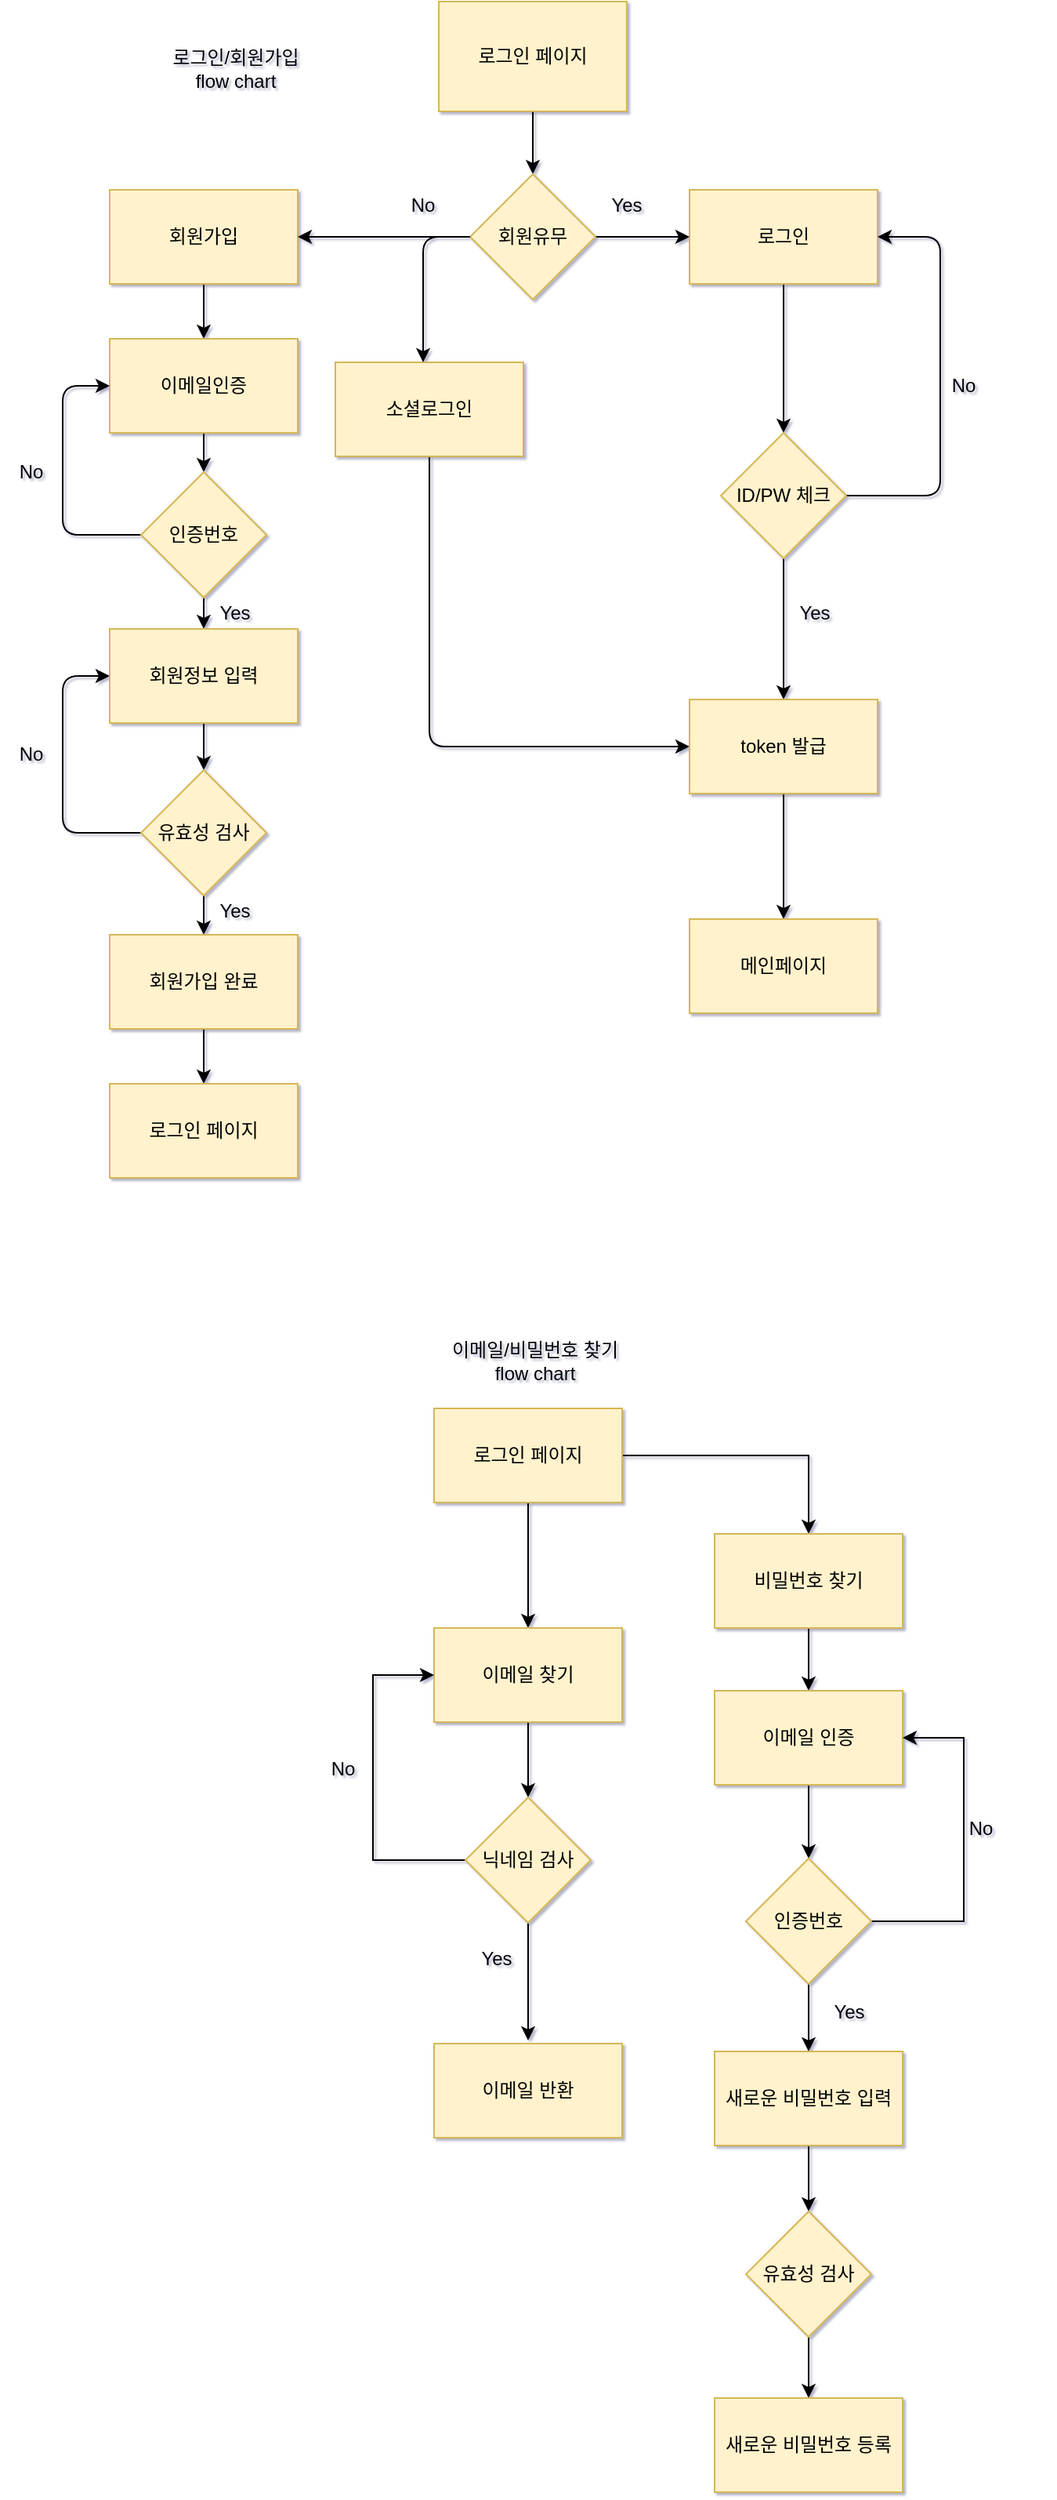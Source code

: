 <mxfile version="14.7.0" type="github">
  <diagram id="h5wG69jUnX-wgpqaN0SR" name="Page-1">
    <mxGraphModel dx="1422" dy="762" grid="0" gridSize="10" guides="1" tooltips="1" connect="1" arrows="1" fold="1" page="0" pageScale="1" pageWidth="827" pageHeight="1169" background="none" math="0" shadow="1">
      <root>
        <mxCell id="0" />
        <mxCell id="1" parent="0" />
        <mxCell id="7YHZf2KEgaN3K6T-sw89-8" value="" style="edgeStyle=orthogonalEdgeStyle;orthogonalLoop=1;jettySize=auto;html=1;" parent="1" source="7YHZf2KEgaN3K6T-sw89-1" target="7YHZf2KEgaN3K6T-sw89-7" edge="1">
          <mxGeometry relative="1" as="geometry" />
        </mxCell>
        <mxCell id="7YHZf2KEgaN3K6T-sw89-1" value="로그인 페이지" style="whiteSpace=wrap;html=1;fillColor=#fff2cc;strokeColor=#d6b656;" parent="1" vertex="1">
          <mxGeometry x="360" y="80" width="120" height="70" as="geometry" />
        </mxCell>
        <mxCell id="7YHZf2KEgaN3K6T-sw89-32" value="" style="edgeStyle=orthogonalEdgeStyle;orthogonalLoop=1;jettySize=auto;html=1;" parent="1" source="7YHZf2KEgaN3K6T-sw89-3" target="7YHZf2KEgaN3K6T-sw89-31" edge="1">
          <mxGeometry relative="1" as="geometry" />
        </mxCell>
        <mxCell id="7YHZf2KEgaN3K6T-sw89-3" value="회원가입" style="whiteSpace=wrap;html=1;fillColor=#fff2cc;strokeColor=#d6b656;" parent="1" vertex="1">
          <mxGeometry x="150" y="200" width="120" height="60" as="geometry" />
        </mxCell>
        <mxCell id="7YHZf2KEgaN3K6T-sw89-16" value="" style="edgeStyle=orthogonalEdgeStyle;orthogonalLoop=1;jettySize=auto;html=1;" parent="1" source="7YHZf2KEgaN3K6T-sw89-5" target="7YHZf2KEgaN3K6T-sw89-15" edge="1">
          <mxGeometry relative="1" as="geometry" />
        </mxCell>
        <mxCell id="7YHZf2KEgaN3K6T-sw89-5" value="로그인" style="whiteSpace=wrap;html=1;fillColor=#fff2cc;strokeColor=#d6b656;" parent="1" vertex="1">
          <mxGeometry x="520" y="200" width="120" height="60" as="geometry" />
        </mxCell>
        <mxCell id="7YHZf2KEgaN3K6T-sw89-9" value="" style="edgeStyle=orthogonalEdgeStyle;orthogonalLoop=1;jettySize=auto;html=1;" parent="1" source="7YHZf2KEgaN3K6T-sw89-7" target="7YHZf2KEgaN3K6T-sw89-3" edge="1">
          <mxGeometry relative="1" as="geometry">
            <Array as="points">
              <mxPoint x="330" y="230" />
              <mxPoint x="330" y="230" />
            </Array>
          </mxGeometry>
        </mxCell>
        <mxCell id="7YHZf2KEgaN3K6T-sw89-10" value="" style="edgeStyle=orthogonalEdgeStyle;orthogonalLoop=1;jettySize=auto;html=1;" parent="1" source="7YHZf2KEgaN3K6T-sw89-7" target="7YHZf2KEgaN3K6T-sw89-5" edge="1">
          <mxGeometry relative="1" as="geometry" />
        </mxCell>
        <mxCell id="7YHZf2KEgaN3K6T-sw89-7" value="회원유무" style="rhombus;whiteSpace=wrap;html=1;fillColor=#fff2cc;strokeColor=#d6b656;" parent="1" vertex="1">
          <mxGeometry x="380" y="190" width="80" height="80" as="geometry" />
        </mxCell>
        <mxCell id="7YHZf2KEgaN3K6T-sw89-28" style="edgeStyle=orthogonalEdgeStyle;orthogonalLoop=1;jettySize=auto;html=1;exitX=0.5;exitY=1;exitDx=0;exitDy=0;entryX=0;entryY=0.5;entryDx=0;entryDy=0;" parent="1" source="7YHZf2KEgaN3K6T-sw89-13" target="7YHZf2KEgaN3K6T-sw89-22" edge="1">
          <mxGeometry relative="1" as="geometry" />
        </mxCell>
        <mxCell id="7YHZf2KEgaN3K6T-sw89-13" value="소셜로그인" style="whiteSpace=wrap;html=1;fillColor=#fff2cc;strokeColor=#d6b656;" parent="1" vertex="1">
          <mxGeometry x="294" y="310" width="120" height="60" as="geometry" />
        </mxCell>
        <mxCell id="7YHZf2KEgaN3K6T-sw89-14" style="edgeStyle=orthogonalEdgeStyle;orthogonalLoop=1;jettySize=auto;html=1;exitX=0;exitY=0.5;exitDx=0;exitDy=0;" parent="1" source="7YHZf2KEgaN3K6T-sw89-7" target="7YHZf2KEgaN3K6T-sw89-13" edge="1">
          <mxGeometry relative="1" as="geometry">
            <mxPoint x="370" y="255" as="sourcePoint" />
            <mxPoint x="330" y="360" as="targetPoint" />
            <Array as="points">
              <mxPoint x="350" y="230" />
            </Array>
          </mxGeometry>
        </mxCell>
        <mxCell id="7YHZf2KEgaN3K6T-sw89-18" style="edgeStyle=orthogonalEdgeStyle;orthogonalLoop=1;jettySize=auto;html=1;exitX=0.5;exitY=0;exitDx=0;exitDy=0;entryX=1;entryY=0.5;entryDx=0;entryDy=0;" parent="1" source="7YHZf2KEgaN3K6T-sw89-15" target="7YHZf2KEgaN3K6T-sw89-5" edge="1">
          <mxGeometry relative="1" as="geometry">
            <Array as="points">
              <mxPoint x="680" y="395" />
              <mxPoint x="680" y="230" />
            </Array>
          </mxGeometry>
        </mxCell>
        <mxCell id="7YHZf2KEgaN3K6T-sw89-23" value="" style="edgeStyle=orthogonalEdgeStyle;orthogonalLoop=1;jettySize=auto;html=1;" parent="1" source="7YHZf2KEgaN3K6T-sw89-15" target="7YHZf2KEgaN3K6T-sw89-22" edge="1">
          <mxGeometry relative="1" as="geometry" />
        </mxCell>
        <mxCell id="7YHZf2KEgaN3K6T-sw89-15" value="ID/PW 체크" style="rhombus;whiteSpace=wrap;html=1;direction=south;fillColor=#fff2cc;strokeColor=#d6b656;" parent="1" vertex="1">
          <mxGeometry x="540" y="355" width="80" height="80" as="geometry" />
        </mxCell>
        <mxCell id="7YHZf2KEgaN3K6T-sw89-19" value="No" style="text;html=1;strokeColor=none;fillColor=none;align=center;verticalAlign=middle;whiteSpace=wrap;" parent="1" vertex="1">
          <mxGeometry x="640" y="315" width="110" height="20" as="geometry" />
        </mxCell>
        <mxCell id="7YHZf2KEgaN3K6T-sw89-27" value="" style="edgeStyle=orthogonalEdgeStyle;orthogonalLoop=1;jettySize=auto;html=1;" parent="1" source="7YHZf2KEgaN3K6T-sw89-22" target="7YHZf2KEgaN3K6T-sw89-26" edge="1">
          <mxGeometry relative="1" as="geometry" />
        </mxCell>
        <mxCell id="7YHZf2KEgaN3K6T-sw89-22" value="token 발급" style="whiteSpace=wrap;html=1;fillColor=#fff2cc;strokeColor=#d6b656;" parent="1" vertex="1">
          <mxGeometry x="520" y="525" width="120" height="60" as="geometry" />
        </mxCell>
        <mxCell id="7YHZf2KEgaN3K6T-sw89-24" value="Yes" style="text;html=1;strokeColor=none;fillColor=none;align=center;verticalAlign=middle;whiteSpace=wrap;" parent="1" vertex="1">
          <mxGeometry x="460" y="200" width="40" height="20" as="geometry" />
        </mxCell>
        <mxCell id="7YHZf2KEgaN3K6T-sw89-25" value="Yes" style="text;html=1;strokeColor=none;fillColor=none;align=center;verticalAlign=middle;whiteSpace=wrap;" parent="1" vertex="1">
          <mxGeometry x="580" y="460" width="40" height="20" as="geometry" />
        </mxCell>
        <mxCell id="7YHZf2KEgaN3K6T-sw89-26" value="메인페이지" style="whiteSpace=wrap;html=1;fillColor=#fff2cc;strokeColor=#d6b656;" parent="1" vertex="1">
          <mxGeometry x="520" y="665" width="120" height="60" as="geometry" />
        </mxCell>
        <mxCell id="7YHZf2KEgaN3K6T-sw89-30" value="No" style="text;html=1;strokeColor=none;fillColor=none;align=center;verticalAlign=middle;whiteSpace=wrap;" parent="1" vertex="1">
          <mxGeometry x="330" y="200" width="40" height="20" as="geometry" />
        </mxCell>
        <mxCell id="7YHZf2KEgaN3K6T-sw89-34" value="" style="edgeStyle=orthogonalEdgeStyle;orthogonalLoop=1;jettySize=auto;html=1;" parent="1" source="7YHZf2KEgaN3K6T-sw89-31" target="7YHZf2KEgaN3K6T-sw89-33" edge="1">
          <mxGeometry relative="1" as="geometry" />
        </mxCell>
        <mxCell id="7YHZf2KEgaN3K6T-sw89-31" value="이메일인증" style="whiteSpace=wrap;html=1;fillColor=#fff2cc;strokeColor=#d6b656;" parent="1" vertex="1">
          <mxGeometry x="150" y="295" width="120" height="60" as="geometry" />
        </mxCell>
        <mxCell id="7YHZf2KEgaN3K6T-sw89-35" style="edgeStyle=orthogonalEdgeStyle;orthogonalLoop=1;jettySize=auto;html=1;exitX=0;exitY=0.5;exitDx=0;exitDy=0;entryX=0;entryY=0.5;entryDx=0;entryDy=0;" parent="1" source="7YHZf2KEgaN3K6T-sw89-33" target="7YHZf2KEgaN3K6T-sw89-31" edge="1">
          <mxGeometry relative="1" as="geometry">
            <Array as="points">
              <mxPoint x="120" y="420" />
              <mxPoint x="120" y="325" />
            </Array>
          </mxGeometry>
        </mxCell>
        <mxCell id="7YHZf2KEgaN3K6T-sw89-40" value="" style="edgeStyle=orthogonalEdgeStyle;orthogonalLoop=1;jettySize=auto;html=1;" parent="1" source="7YHZf2KEgaN3K6T-sw89-33" target="7YHZf2KEgaN3K6T-sw89-39" edge="1">
          <mxGeometry relative="1" as="geometry" />
        </mxCell>
        <mxCell id="7YHZf2KEgaN3K6T-sw89-33" value="인증번호" style="rhombus;whiteSpace=wrap;html=1;fillColor=#fff2cc;strokeColor=#d6b656;" parent="1" vertex="1">
          <mxGeometry x="170" y="380" width="80" height="80" as="geometry" />
        </mxCell>
        <mxCell id="7YHZf2KEgaN3K6T-sw89-36" value="No" style="text;html=1;strokeColor=none;fillColor=none;align=center;verticalAlign=middle;whiteSpace=wrap;" parent="1" vertex="1">
          <mxGeometry x="80" y="370" width="40" height="20" as="geometry" />
        </mxCell>
        <mxCell id="7YHZf2KEgaN3K6T-sw89-42" value="" style="edgeStyle=orthogonalEdgeStyle;orthogonalLoop=1;jettySize=auto;html=1;" parent="1" source="7YHZf2KEgaN3K6T-sw89-39" target="7YHZf2KEgaN3K6T-sw89-41" edge="1">
          <mxGeometry relative="1" as="geometry" />
        </mxCell>
        <mxCell id="7YHZf2KEgaN3K6T-sw89-39" value="회원정보 입력" style="whiteSpace=wrap;html=1;fillColor=#fff2cc;strokeColor=#d6b656;" parent="1" vertex="1">
          <mxGeometry x="150" y="480" width="120" height="60" as="geometry" />
        </mxCell>
        <mxCell id="7YHZf2KEgaN3K6T-sw89-43" style="edgeStyle=orthogonalEdgeStyle;orthogonalLoop=1;jettySize=auto;html=1;exitX=0;exitY=0.5;exitDx=0;exitDy=0;entryX=0;entryY=0.5;entryDx=0;entryDy=0;" parent="1" source="7YHZf2KEgaN3K6T-sw89-41" target="7YHZf2KEgaN3K6T-sw89-39" edge="1">
          <mxGeometry relative="1" as="geometry">
            <Array as="points">
              <mxPoint x="120" y="610" />
              <mxPoint x="120" y="510" />
            </Array>
          </mxGeometry>
        </mxCell>
        <mxCell id="7YHZf2KEgaN3K6T-sw89-47" value="" style="edgeStyle=orthogonalEdgeStyle;orthogonalLoop=1;jettySize=auto;html=1;" parent="1" source="7YHZf2KEgaN3K6T-sw89-41" target="7YHZf2KEgaN3K6T-sw89-46" edge="1">
          <mxGeometry relative="1" as="geometry" />
        </mxCell>
        <mxCell id="7YHZf2KEgaN3K6T-sw89-41" value="유효성 검사" style="rhombus;whiteSpace=wrap;html=1;fillColor=#fff2cc;strokeColor=#d6b656;" parent="1" vertex="1">
          <mxGeometry x="170" y="570" width="80" height="80" as="geometry" />
        </mxCell>
        <mxCell id="7YHZf2KEgaN3K6T-sw89-44" value="No" style="text;html=1;strokeColor=none;fillColor=none;align=center;verticalAlign=middle;whiteSpace=wrap;" parent="1" vertex="1">
          <mxGeometry x="80" y="550" width="40" height="20" as="geometry" />
        </mxCell>
        <mxCell id="7YHZf2KEgaN3K6T-sw89-49" value="" style="edgeStyle=orthogonalEdgeStyle;orthogonalLoop=1;jettySize=auto;html=1;" parent="1" source="7YHZf2KEgaN3K6T-sw89-46" target="7YHZf2KEgaN3K6T-sw89-48" edge="1">
          <mxGeometry relative="1" as="geometry" />
        </mxCell>
        <mxCell id="7YHZf2KEgaN3K6T-sw89-46" value="회원가입 완료" style="whiteSpace=wrap;html=1;fillColor=#fff2cc;strokeColor=#d6b656;" parent="1" vertex="1">
          <mxGeometry x="150" y="675" width="120" height="60" as="geometry" />
        </mxCell>
        <mxCell id="7YHZf2KEgaN3K6T-sw89-48" value="로그인 페이지" style="whiteSpace=wrap;html=1;fillColor=#fff2cc;strokeColor=#d6b656;" parent="1" vertex="1">
          <mxGeometry x="150" y="770" width="120" height="60" as="geometry" />
        </mxCell>
        <mxCell id="7YHZf2KEgaN3K6T-sw89-50" value="Yes" style="text;html=1;strokeColor=none;fillColor=none;align=center;verticalAlign=middle;whiteSpace=wrap;" parent="1" vertex="1">
          <mxGeometry x="210" y="460" width="40" height="20" as="geometry" />
        </mxCell>
        <mxCell id="7YHZf2KEgaN3K6T-sw89-51" value="Yes" style="text;html=1;strokeColor=none;fillColor=none;align=center;verticalAlign=middle;whiteSpace=wrap;" parent="1" vertex="1">
          <mxGeometry x="210" y="650" width="40" height="20" as="geometry" />
        </mxCell>
        <mxCell id="TYSPnupi3gkR3naTOdOy-3" value="" style="edgeStyle=orthogonalEdgeStyle;rounded=0;orthogonalLoop=1;jettySize=auto;html=1;" parent="1" source="TYSPnupi3gkR3naTOdOy-1" target="TYSPnupi3gkR3naTOdOy-2" edge="1">
          <mxGeometry relative="1" as="geometry" />
        </mxCell>
        <mxCell id="TYSPnupi3gkR3naTOdOy-16" value="" style="edgeStyle=orthogonalEdgeStyle;rounded=0;orthogonalLoop=1;jettySize=auto;html=1;" parent="1" source="TYSPnupi3gkR3naTOdOy-1" target="TYSPnupi3gkR3naTOdOy-15" edge="1">
          <mxGeometry relative="1" as="geometry" />
        </mxCell>
        <mxCell id="TYSPnupi3gkR3naTOdOy-1" value="로그인 페이지" style="rounded=0;whiteSpace=wrap;html=1;fillColor=#fff2cc;strokeColor=#d6b656;" parent="1" vertex="1">
          <mxGeometry x="357" y="977" width="120" height="60" as="geometry" />
        </mxCell>
        <mxCell id="TYSPnupi3gkR3naTOdOy-11" value="" style="edgeStyle=orthogonalEdgeStyle;rounded=0;orthogonalLoop=1;jettySize=auto;html=1;" parent="1" source="TYSPnupi3gkR3naTOdOy-2" target="TYSPnupi3gkR3naTOdOy-10" edge="1">
          <mxGeometry relative="1" as="geometry" />
        </mxCell>
        <mxCell id="TYSPnupi3gkR3naTOdOy-2" value="이메일 찾기" style="rounded=0;whiteSpace=wrap;html=1;fillColor=#fff2cc;strokeColor=#d6b656;" parent="1" vertex="1">
          <mxGeometry x="357" y="1117" width="120" height="60" as="geometry" />
        </mxCell>
        <mxCell id="TYSPnupi3gkR3naTOdOy-12" style="edgeStyle=orthogonalEdgeStyle;rounded=0;orthogonalLoop=1;jettySize=auto;html=1;entryX=0;entryY=0.5;entryDx=0;entryDy=0;" parent="1" source="TYSPnupi3gkR3naTOdOy-10" target="TYSPnupi3gkR3naTOdOy-2" edge="1">
          <mxGeometry relative="1" as="geometry">
            <Array as="points">
              <mxPoint x="318" y="1265" />
              <mxPoint x="318" y="1147" />
            </Array>
          </mxGeometry>
        </mxCell>
        <mxCell id="TYSPnupi3gkR3naTOdOy-14" value="" style="edgeStyle=orthogonalEdgeStyle;rounded=0;orthogonalLoop=1;jettySize=auto;html=1;" parent="1" source="TYSPnupi3gkR3naTOdOy-10" edge="1">
          <mxGeometry relative="1" as="geometry">
            <mxPoint x="417" y="1380" as="targetPoint" />
          </mxGeometry>
        </mxCell>
        <mxCell id="TYSPnupi3gkR3naTOdOy-10" value="닉네임 검사" style="rhombus;whiteSpace=wrap;html=1;rounded=0;fillColor=#fff2cc;strokeColor=#d6b656;" parent="1" vertex="1">
          <mxGeometry x="377" y="1225" width="80" height="80" as="geometry" />
        </mxCell>
        <mxCell id="TYSPnupi3gkR3naTOdOy-18" value="" style="edgeStyle=orthogonalEdgeStyle;rounded=0;orthogonalLoop=1;jettySize=auto;html=1;" parent="1" source="TYSPnupi3gkR3naTOdOy-15" target="TYSPnupi3gkR3naTOdOy-17" edge="1">
          <mxGeometry relative="1" as="geometry" />
        </mxCell>
        <mxCell id="TYSPnupi3gkR3naTOdOy-15" value="비밀번호 찾기" style="rounded=0;whiteSpace=wrap;html=1;fillColor=#fff2cc;strokeColor=#d6b656;" parent="1" vertex="1">
          <mxGeometry x="536" y="1057" width="120" height="60" as="geometry" />
        </mxCell>
        <mxCell id="TYSPnupi3gkR3naTOdOy-20" value="" style="edgeStyle=orthogonalEdgeStyle;rounded=0;orthogonalLoop=1;jettySize=auto;html=1;" parent="1" source="TYSPnupi3gkR3naTOdOy-17" target="TYSPnupi3gkR3naTOdOy-19" edge="1">
          <mxGeometry relative="1" as="geometry" />
        </mxCell>
        <mxCell id="TYSPnupi3gkR3naTOdOy-17" value="이메일 인증" style="rounded=0;whiteSpace=wrap;html=1;fillColor=#fff2cc;strokeColor=#d6b656;" parent="1" vertex="1">
          <mxGeometry x="536" y="1157" width="120" height="60" as="geometry" />
        </mxCell>
        <mxCell id="TYSPnupi3gkR3naTOdOy-21" style="edgeStyle=orthogonalEdgeStyle;rounded=0;orthogonalLoop=1;jettySize=auto;html=1;entryX=1;entryY=0.5;entryDx=0;entryDy=0;" parent="1" source="TYSPnupi3gkR3naTOdOy-19" target="TYSPnupi3gkR3naTOdOy-17" edge="1">
          <mxGeometry relative="1" as="geometry">
            <Array as="points">
              <mxPoint x="695" y="1304" />
              <mxPoint x="695" y="1187" />
            </Array>
          </mxGeometry>
        </mxCell>
        <mxCell id="TYSPnupi3gkR3naTOdOy-26" value="" style="edgeStyle=orthogonalEdgeStyle;rounded=0;orthogonalLoop=1;jettySize=auto;html=1;" parent="1" source="TYSPnupi3gkR3naTOdOy-19" target="TYSPnupi3gkR3naTOdOy-25" edge="1">
          <mxGeometry relative="1" as="geometry" />
        </mxCell>
        <mxCell id="TYSPnupi3gkR3naTOdOy-19" value="인증번호" style="rhombus;whiteSpace=wrap;html=1;rounded=0;fillColor=#fff2cc;strokeColor=#d6b656;" parent="1" vertex="1">
          <mxGeometry x="556" y="1264" width="80" height="80" as="geometry" />
        </mxCell>
        <mxCell id="TYSPnupi3gkR3naTOdOy-22" value="No" style="text;html=1;strokeColor=none;fillColor=none;align=center;verticalAlign=middle;whiteSpace=wrap;rounded=0;" parent="1" vertex="1">
          <mxGeometry x="279" y="1197" width="40" height="20" as="geometry" />
        </mxCell>
        <mxCell id="TYSPnupi3gkR3naTOdOy-23" value="No" style="text;html=1;strokeColor=none;fillColor=none;align=center;verticalAlign=middle;whiteSpace=wrap;rounded=0;" parent="1" vertex="1">
          <mxGeometry x="686" y="1235" width="40" height="20" as="geometry" />
        </mxCell>
        <mxCell id="TYSPnupi3gkR3naTOdOy-24" value="Yes" style="text;html=1;strokeColor=none;fillColor=none;align=center;verticalAlign=middle;whiteSpace=wrap;rounded=0;" parent="1" vertex="1">
          <mxGeometry x="377" y="1318" width="40" height="20" as="geometry" />
        </mxCell>
        <mxCell id="TYSPnupi3gkR3naTOdOy-30" value="" style="edgeStyle=orthogonalEdgeStyle;rounded=0;orthogonalLoop=1;jettySize=auto;html=1;" parent="1" source="TYSPnupi3gkR3naTOdOy-25" target="TYSPnupi3gkR3naTOdOy-29" edge="1">
          <mxGeometry relative="1" as="geometry" />
        </mxCell>
        <mxCell id="TYSPnupi3gkR3naTOdOy-25" value="새로운 비밀번호 입력" style="whiteSpace=wrap;html=1;rounded=0;fillColor=#fff2cc;strokeColor=#d6b656;" parent="1" vertex="1">
          <mxGeometry x="536" y="1387" width="120" height="60" as="geometry" />
        </mxCell>
        <mxCell id="TYSPnupi3gkR3naTOdOy-27" style="edgeStyle=orthogonalEdgeStyle;rounded=0;orthogonalLoop=1;jettySize=auto;html=1;exitX=0.5;exitY=1;exitDx=0;exitDy=0;" parent="1" source="TYSPnupi3gkR3naTOdOy-23" target="TYSPnupi3gkR3naTOdOy-23" edge="1">
          <mxGeometry relative="1" as="geometry" />
        </mxCell>
        <mxCell id="TYSPnupi3gkR3naTOdOy-28" value="Yes" style="text;html=1;strokeColor=none;fillColor=none;align=center;verticalAlign=middle;whiteSpace=wrap;rounded=0;" parent="1" vertex="1">
          <mxGeometry x="602" y="1352" width="40" height="20" as="geometry" />
        </mxCell>
        <mxCell id="TYSPnupi3gkR3naTOdOy-32" value="" style="edgeStyle=orthogonalEdgeStyle;rounded=0;orthogonalLoop=1;jettySize=auto;html=1;" parent="1" source="TYSPnupi3gkR3naTOdOy-29" target="TYSPnupi3gkR3naTOdOy-31" edge="1">
          <mxGeometry relative="1" as="geometry" />
        </mxCell>
        <mxCell id="TYSPnupi3gkR3naTOdOy-29" value="유효성 검사" style="rhombus;whiteSpace=wrap;html=1;rounded=0;fillColor=#fff2cc;strokeColor=#d6b656;" parent="1" vertex="1">
          <mxGeometry x="556" y="1489" width="80" height="80" as="geometry" />
        </mxCell>
        <mxCell id="TYSPnupi3gkR3naTOdOy-31" value="새로운 비밀번호 등록" style="whiteSpace=wrap;html=1;rounded=0;fillColor=#fff2cc;strokeColor=#d6b656;" parent="1" vertex="1">
          <mxGeometry x="536" y="1608" width="120" height="60" as="geometry" />
        </mxCell>
        <mxCell id="TYSPnupi3gkR3naTOdOy-35" value="이메일 반환" style="rounded=0;whiteSpace=wrap;html=1;fillColor=#fff2cc;strokeColor=#d6b656;" parent="1" vertex="1">
          <mxGeometry x="357" y="1382" width="120" height="60" as="geometry" />
        </mxCell>
        <mxCell id="1OkF6w-JCfB84k5V8l7--2" value="로그인/회원가입 flow chart" style="text;html=1;strokeColor=none;fillColor=none;align=center;verticalAlign=middle;whiteSpace=wrap;rounded=0;" vertex="1" parent="1">
          <mxGeometry x="179.5" y="113" width="101" height="20" as="geometry" />
        </mxCell>
        <mxCell id="1OkF6w-JCfB84k5V8l7--3" value="이메일/비밀번호 찾기 flow chart" style="text;html=1;align=center;verticalAlign=middle;whiteSpace=wrap;rounded=0;" vertex="1" parent="1">
          <mxGeometry x="360" y="937" width="123" height="20" as="geometry" />
        </mxCell>
      </root>
    </mxGraphModel>
  </diagram>
</mxfile>
